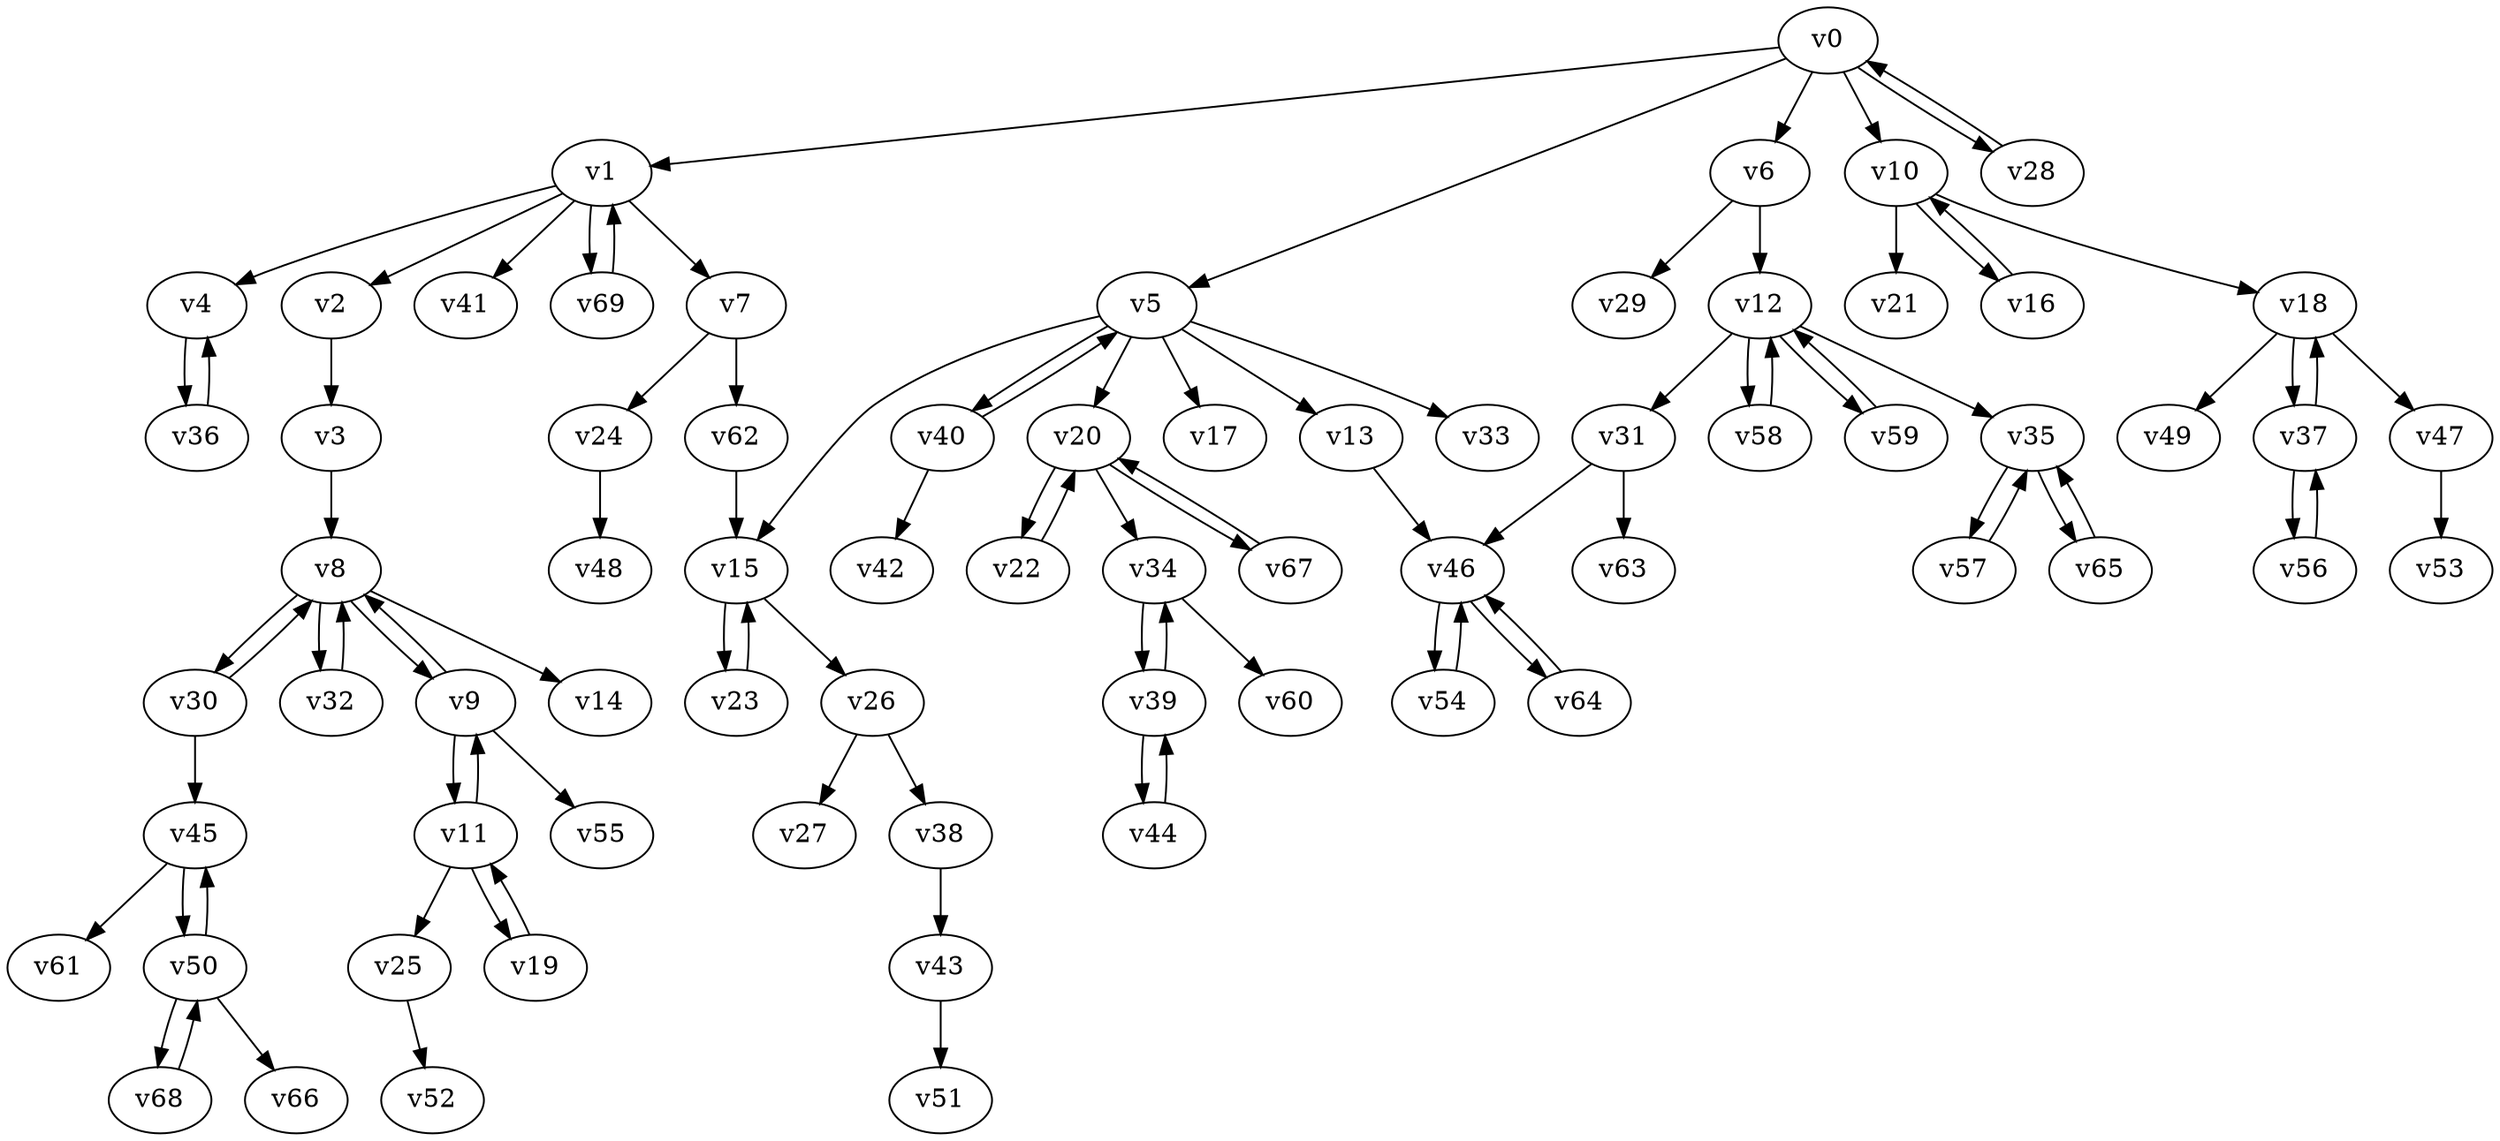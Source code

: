 digraph test090 {
    v0 [name="v0", player=0, weight=5];
    v1 [name="v1", player=1, weight=1];
    v2 [name="v2", player=0, weight=5];
    v3 [name="v3", player=1, weight=15];
    v4 [name="v4", player=0, weight=10];
    v5 [name="v5", player=1, weight=6];
    v6 [name="v6", player=0, weight=3];
    v7 [name="v7", player=1, weight=9];
    v8 [name="v8", player=0, weight=1];
    v9 [name="v9", player=1, weight=9];
    v10 [name="v10", player=0, weight=13];
    v11 [name="v11", player=1, weight=13];
    v12 [name="v12", player=0, weight=11];
    v13 [name="v13", player=1, weight=12];
    v14 [name="v14", player=0, weight=8];
    v15 [name="v15", player=1, weight=7];
    v16 [name="v16", player=0, weight=12];
    v17 [name="v17", player=1, weight=14];
    v18 [name="v18", player=0, weight=13];
    v19 [name="v19", player=1, weight=7];
    v20 [name="v20", player=0, weight=10];
    v21 [name="v21", player=1, weight=9];
    v22 [name="v22", player=0, weight=3];
    v23 [name="v23", player=1, weight=12];
    v24 [name="v24", player=0, weight=14];
    v25 [name="v25", player=1, weight=13];
    v26 [name="v26", player=0, weight=7];
    v27 [name="v27", player=1, weight=5];
    v28 [name="v28", player=0, weight=10];
    v29 [name="v29", player=1, weight=8];
    v30 [name="v30", player=0, weight=3];
    v31 [name="v31", player=1, weight=-1];
    v32 [name="v32", player=0, weight=13];
    v33 [name="v33", player=1, weight=0];
    v34 [name="v34", player=0, weight=16];
    v35 [name="v35", player=1, weight=13];
    v36 [name="v36", player=0, weight=5];
    v37 [name="v37", player=1, weight=2];
    v38 [name="v38", player=0, weight=1];
    v39 [name="v39", player=1, weight=-3];
    v40 [name="v40", player=0, weight=6];
    v41 [name="v41", player=1, weight=6];
    v42 [name="v42", player=0, weight=10];
    v43 [name="v43", player=1, weight=8];
    v44 [name="v44", player=0, weight=12];
    v45 [name="v45", player=1, weight=11];
    v46 [name="v46", player=0, weight=14];
    v47 [name="v47", player=1, weight=2];
    v48 [name="v48", player=0, weight=9];
    v49 [name="v49", player=1, weight=11];
    v50 [name="v50", player=0, weight=9];
    v51 [name="v51", player=1, weight=10];
    v52 [name="v52", player=0, weight=-2];
    v53 [name="v53", player=1, weight=7];
    v54 [name="v54", player=0, weight=7];
    v55 [name="v55", player=1, weight=11];
    v56 [name="v56", player=0, weight=7];
    v57 [name="v57", player=1, weight=14];
    v58 [name="v58", player=0, weight=6];
    v59 [name="v59", player=1, weight=17];
    v60 [name="v60", player=0, weight=10];
    v61 [name="v61", player=1, weight=13];
    v62 [name="v62", player=0, weight=5];
    v63 [name="v63", player=1, weight=10];
    v64 [name="v64", player=0, weight=18];
    v65 [name="v65", player=1, weight=15];
    v66 [name="v66", player=0, weight=4];
    v67 [name="v67", player=1, weight=14];
    v68 [name="v68", player=0, weight=6];
    v69 [name="v69", player=1, weight=2];
    v0 -> v1;
    v1 -> v2;
    v2 -> v3;
    v1 -> v4;
    v0 -> v5;
    v0 -> v6;
    v1 -> v7;
    v3 -> v8;
    v8 -> v9;
    v9 -> v8;
    v0 -> v10;
    v9 -> v11;
    v11 -> v9;
    v6 -> v12;
    v5 -> v13;
    v8 -> v14;
    v5 -> v15;
    v10 -> v16;
    v16 -> v10;
    v5 -> v17;
    v10 -> v18;
    v11 -> v19;
    v19 -> v11;
    v5 -> v20;
    v10 -> v21;
    v20 -> v22;
    v22 -> v20;
    v15 -> v23;
    v23 -> v15;
    v7 -> v24;
    v11 -> v25;
    v15 -> v26;
    v26 -> v27;
    v0 -> v28;
    v28 -> v0;
    v6 -> v29;
    v8 -> v30;
    v30 -> v8;
    v12 -> v31;
    v8 -> v32;
    v32 -> v8;
    v5 -> v33;
    v20 -> v34;
    v12 -> v35;
    v4 -> v36;
    v36 -> v4;
    v18 -> v37;
    v37 -> v18;
    v26 -> v38;
    v34 -> v39;
    v39 -> v34;
    v5 -> v40;
    v40 -> v5;
    v1 -> v41;
    v40 -> v42;
    v38 -> v43;
    v39 -> v44;
    v44 -> v39;
    v30 -> v45;
    v13 -> v46;
    v18 -> v47;
    v24 -> v48;
    v18 -> v49;
    v45 -> v50;
    v50 -> v45;
    v43 -> v51;
    v25 -> v52;
    v47 -> v53;
    v46 -> v54;
    v54 -> v46;
    v9 -> v55;
    v37 -> v56;
    v56 -> v37;
    v35 -> v57;
    v57 -> v35;
    v12 -> v58;
    v58 -> v12;
    v12 -> v59;
    v59 -> v12;
    v34 -> v60;
    v45 -> v61;
    v7 -> v62;
    v31 -> v63;
    v46 -> v64;
    v64 -> v46;
    v35 -> v65;
    v65 -> v35;
    v50 -> v66;
    v20 -> v67;
    v67 -> v20;
    v50 -> v68;
    v68 -> v50;
    v1 -> v69;
    v69 -> v1;
    v31 -> v46;
    v62 -> v15;
}
